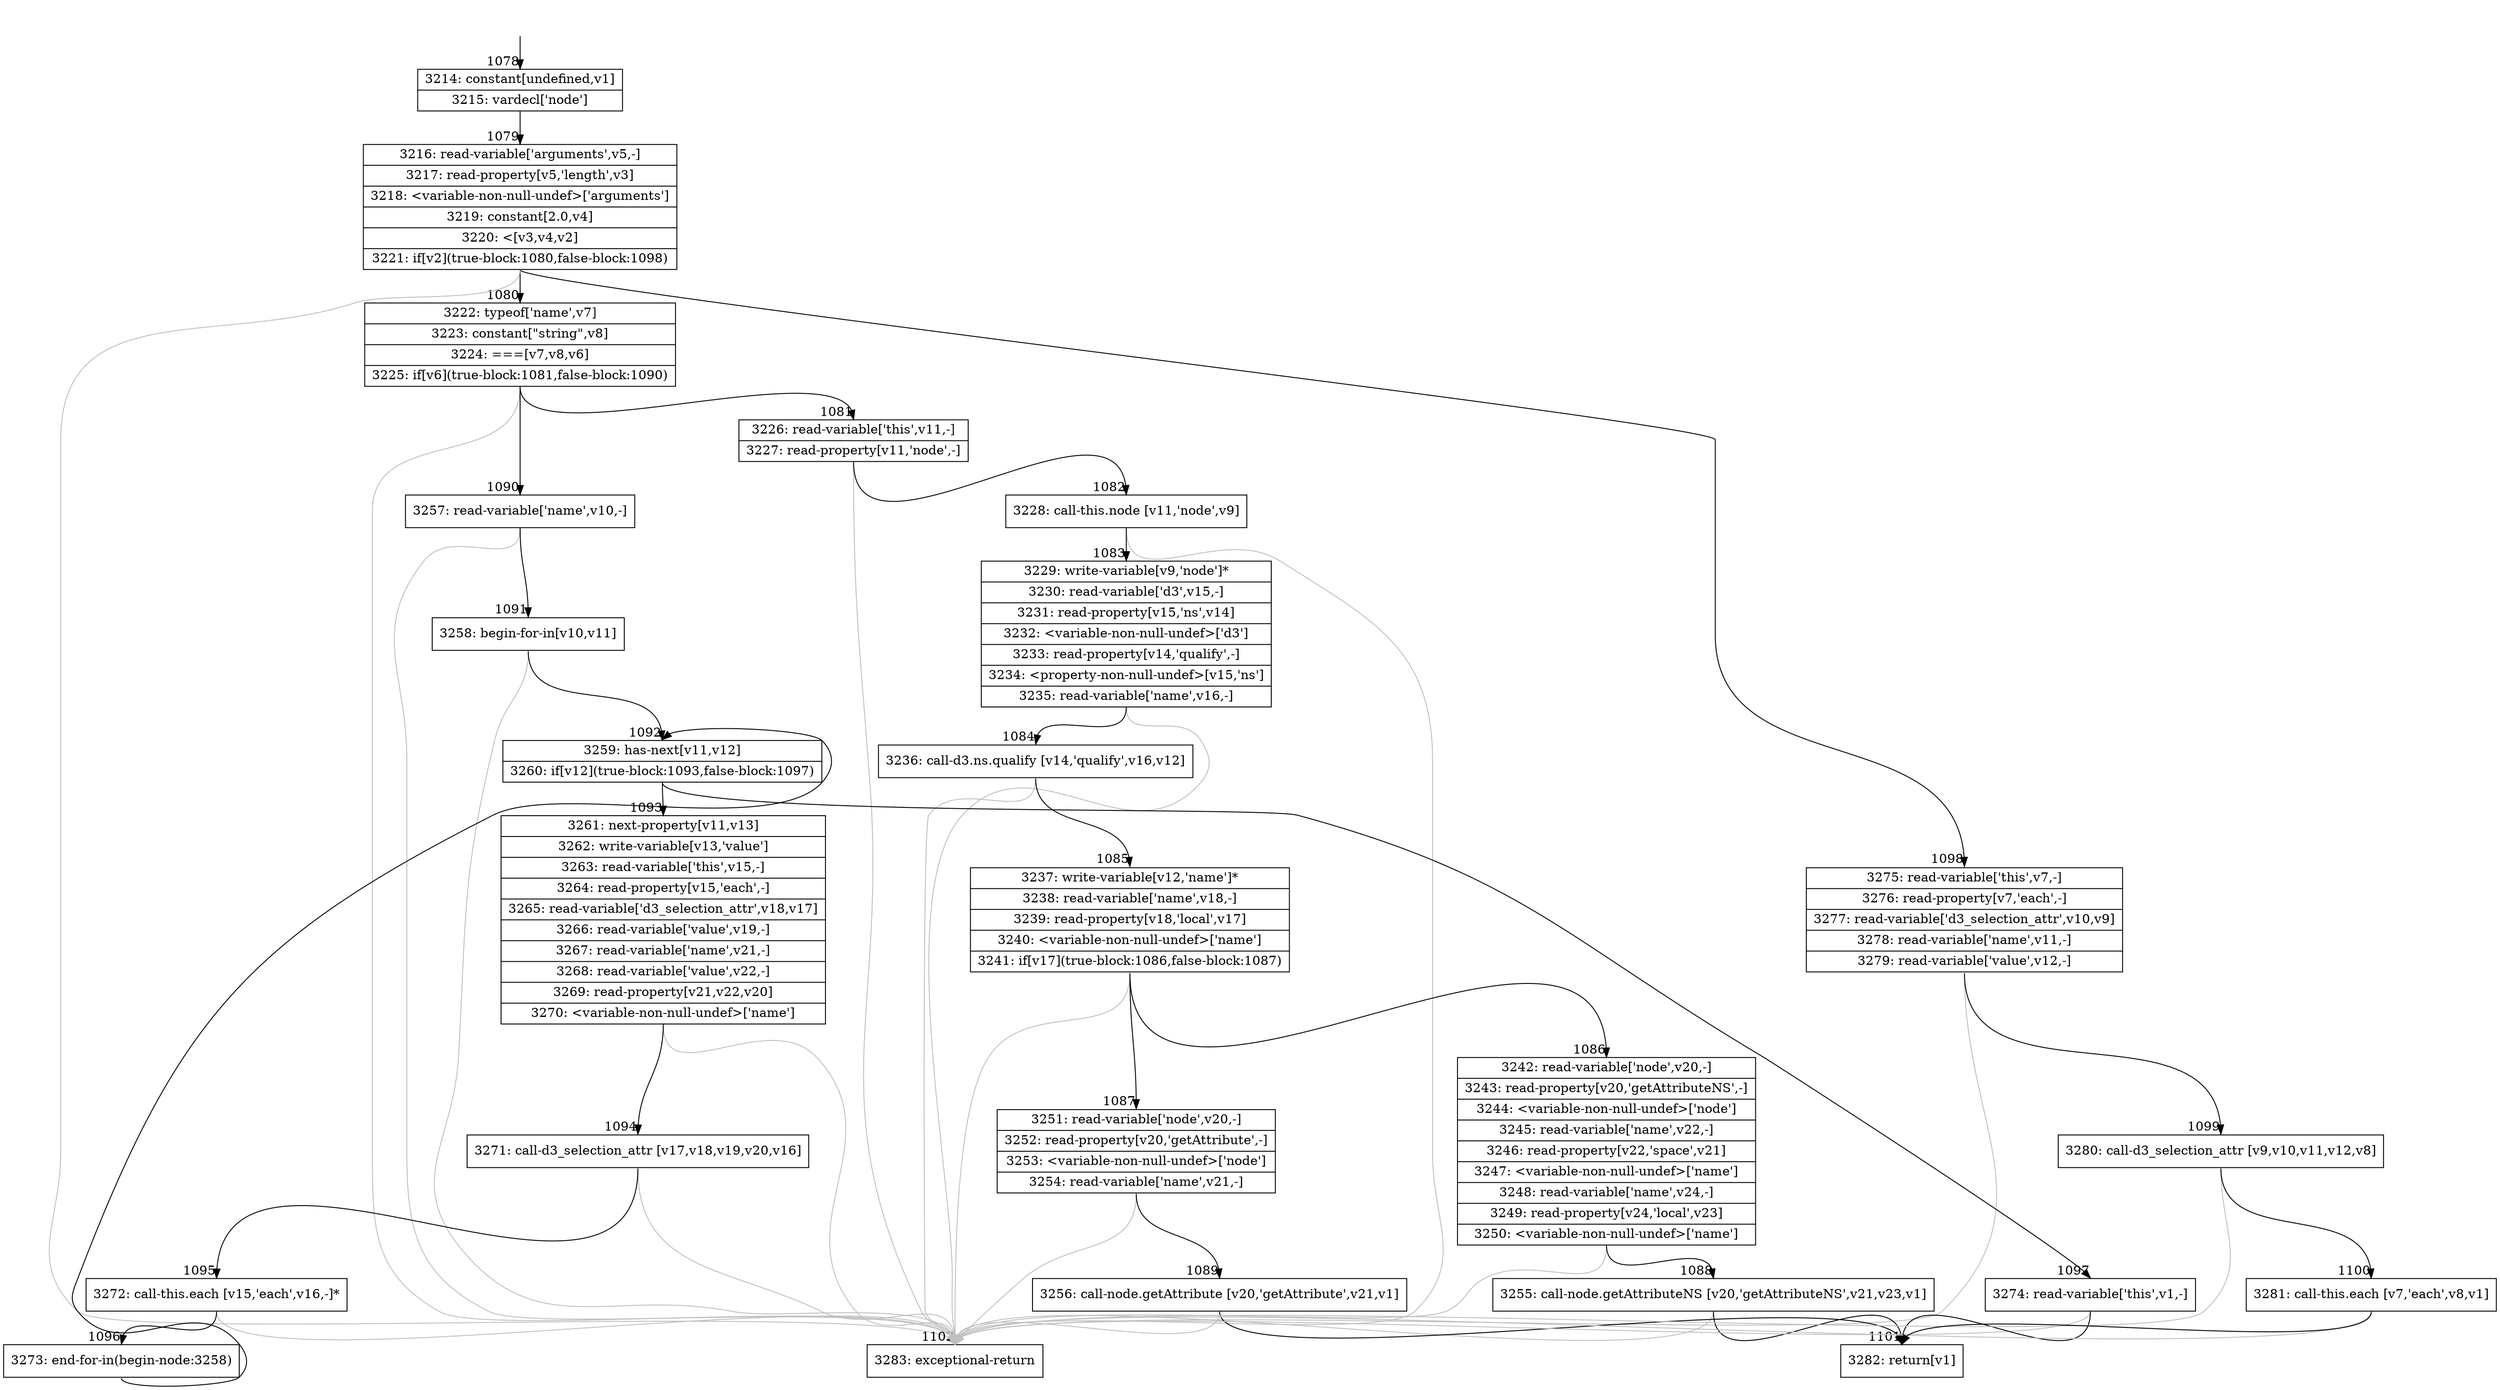 digraph {
rankdir="TD"
BB_entry107[shape=none,label=""];
BB_entry107 -> BB1078 [tailport=s, headport=n, headlabel="    1078"]
BB1078 [shape=record label="{3214: constant[undefined,v1]|3215: vardecl['node']}" ] 
BB1078 -> BB1079 [tailport=s, headport=n, headlabel="      1079"]
BB1079 [shape=record label="{3216: read-variable['arguments',v5,-]|3217: read-property[v5,'length',v3]|3218: \<variable-non-null-undef\>['arguments']|3219: constant[2.0,v4]|3220: \<[v3,v4,v2]|3221: if[v2](true-block:1080,false-block:1098)}" ] 
BB1079 -> BB1080 [tailport=s, headport=n, headlabel="      1080"]
BB1079 -> BB1098 [tailport=s, headport=n, headlabel="      1098"]
BB1079 -> BB1102 [tailport=s, headport=n, color=gray, headlabel="      1102"]
BB1080 [shape=record label="{3222: typeof['name',v7]|3223: constant[\"string\",v8]|3224: ===[v7,v8,v6]|3225: if[v6](true-block:1081,false-block:1090)}" ] 
BB1080 -> BB1081 [tailport=s, headport=n, headlabel="      1081"]
BB1080 -> BB1090 [tailport=s, headport=n, headlabel="      1090"]
BB1080 -> BB1102 [tailport=s, headport=n, color=gray]
BB1081 [shape=record label="{3226: read-variable['this',v11,-]|3227: read-property[v11,'node',-]}" ] 
BB1081 -> BB1082 [tailport=s, headport=n, headlabel="      1082"]
BB1081 -> BB1102 [tailport=s, headport=n, color=gray]
BB1082 [shape=record label="{3228: call-this.node [v11,'node',v9]}" ] 
BB1082 -> BB1083 [tailport=s, headport=n, headlabel="      1083"]
BB1082 -> BB1102 [tailport=s, headport=n, color=gray]
BB1083 [shape=record label="{3229: write-variable[v9,'node']*|3230: read-variable['d3',v15,-]|3231: read-property[v15,'ns',v14]|3232: \<variable-non-null-undef\>['d3']|3233: read-property[v14,'qualify',-]|3234: \<property-non-null-undef\>[v15,'ns']|3235: read-variable['name',v16,-]}" ] 
BB1083 -> BB1084 [tailport=s, headport=n, headlabel="      1084"]
BB1083 -> BB1102 [tailport=s, headport=n, color=gray]
BB1084 [shape=record label="{3236: call-d3.ns.qualify [v14,'qualify',v16,v12]}" ] 
BB1084 -> BB1085 [tailport=s, headport=n, headlabel="      1085"]
BB1084 -> BB1102 [tailport=s, headport=n, color=gray]
BB1085 [shape=record label="{3237: write-variable[v12,'name']*|3238: read-variable['name',v18,-]|3239: read-property[v18,'local',v17]|3240: \<variable-non-null-undef\>['name']|3241: if[v17](true-block:1086,false-block:1087)}" ] 
BB1085 -> BB1086 [tailport=s, headport=n, headlabel="      1086"]
BB1085 -> BB1087 [tailport=s, headport=n, headlabel="      1087"]
BB1085 -> BB1102 [tailport=s, headport=n, color=gray]
BB1086 [shape=record label="{3242: read-variable['node',v20,-]|3243: read-property[v20,'getAttributeNS',-]|3244: \<variable-non-null-undef\>['node']|3245: read-variable['name',v22,-]|3246: read-property[v22,'space',v21]|3247: \<variable-non-null-undef\>['name']|3248: read-variable['name',v24,-]|3249: read-property[v24,'local',v23]|3250: \<variable-non-null-undef\>['name']}" ] 
BB1086 -> BB1088 [tailport=s, headport=n, headlabel="      1088"]
BB1086 -> BB1102 [tailport=s, headport=n, color=gray]
BB1087 [shape=record label="{3251: read-variable['node',v20,-]|3252: read-property[v20,'getAttribute',-]|3253: \<variable-non-null-undef\>['node']|3254: read-variable['name',v21,-]}" ] 
BB1087 -> BB1089 [tailport=s, headport=n, headlabel="      1089"]
BB1087 -> BB1102 [tailport=s, headport=n, color=gray]
BB1088 [shape=record label="{3255: call-node.getAttributeNS [v20,'getAttributeNS',v21,v23,v1]}" ] 
BB1088 -> BB1101 [tailport=s, headport=n, headlabel="      1101"]
BB1088 -> BB1102 [tailport=s, headport=n, color=gray]
BB1089 [shape=record label="{3256: call-node.getAttribute [v20,'getAttribute',v21,v1]}" ] 
BB1089 -> BB1101 [tailport=s, headport=n]
BB1089 -> BB1102 [tailport=s, headport=n, color=gray]
BB1090 [shape=record label="{3257: read-variable['name',v10,-]}" ] 
BB1090 -> BB1091 [tailport=s, headport=n, headlabel="      1091"]
BB1090 -> BB1102 [tailport=s, headport=n, color=gray]
BB1091 [shape=record label="{3258: begin-for-in[v10,v11]}" ] 
BB1091 -> BB1092 [tailport=s, headport=n, headlabel="      1092"]
BB1091 -> BB1102 [tailport=s, headport=n, color=gray]
BB1092 [shape=record label="{3259: has-next[v11,v12]|3260: if[v12](true-block:1093,false-block:1097)}" ] 
BB1092 -> BB1093 [tailport=s, headport=n, headlabel="      1093"]
BB1092 -> BB1097 [tailport=s, headport=n, headlabel="      1097"]
BB1093 [shape=record label="{3261: next-property[v11,v13]|3262: write-variable[v13,'value']|3263: read-variable['this',v15,-]|3264: read-property[v15,'each',-]|3265: read-variable['d3_selection_attr',v18,v17]|3266: read-variable['value',v19,-]|3267: read-variable['name',v21,-]|3268: read-variable['value',v22,-]|3269: read-property[v21,v22,v20]|3270: \<variable-non-null-undef\>['name']}" ] 
BB1093 -> BB1094 [tailport=s, headport=n, headlabel="      1094"]
BB1093 -> BB1102 [tailport=s, headport=n, color=gray]
BB1094 [shape=record label="{3271: call-d3_selection_attr [v17,v18,v19,v20,v16]}" ] 
BB1094 -> BB1095 [tailport=s, headport=n, headlabel="      1095"]
BB1094 -> BB1102 [tailport=s, headport=n, color=gray]
BB1095 [shape=record label="{3272: call-this.each [v15,'each',v16,-]*}" ] 
BB1095 -> BB1096 [tailport=s, headport=n, headlabel="      1096"]
BB1095 -> BB1102 [tailport=s, headport=n, color=gray]
BB1096 [shape=record label="{3273: end-for-in(begin-node:3258)}" ] 
BB1096 -> BB1092 [tailport=s, headport=n]
BB1097 [shape=record label="{3274: read-variable['this',v1,-]}" ] 
BB1097 -> BB1101 [tailport=s, headport=n]
BB1097 -> BB1102 [tailport=s, headport=n, color=gray]
BB1098 [shape=record label="{3275: read-variable['this',v7,-]|3276: read-property[v7,'each',-]|3277: read-variable['d3_selection_attr',v10,v9]|3278: read-variable['name',v11,-]|3279: read-variable['value',v12,-]}" ] 
BB1098 -> BB1099 [tailport=s, headport=n, headlabel="      1099"]
BB1098 -> BB1102 [tailport=s, headport=n, color=gray]
BB1099 [shape=record label="{3280: call-d3_selection_attr [v9,v10,v11,v12,v8]}" ] 
BB1099 -> BB1100 [tailport=s, headport=n, headlabel="      1100"]
BB1099 -> BB1102 [tailport=s, headport=n, color=gray]
BB1100 [shape=record label="{3281: call-this.each [v7,'each',v8,v1]}" ] 
BB1100 -> BB1101 [tailport=s, headport=n]
BB1100 -> BB1102 [tailport=s, headport=n, color=gray]
BB1101 [shape=record label="{3282: return[v1]}" ] 
BB1102 [shape=record label="{3283: exceptional-return}" ] 
//#$~ 654
}
